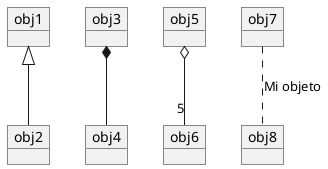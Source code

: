 @startuml diagrama16

object obj1
object obj2
object obj3
object obj4
object obj5
object obj6
object obj7
object obj8

obj1 <|-- obj2
obj3 *-- obj4
obj5 o-- "5" obj6
obj7 .. obj8 : "Mi objeto"

@enduml